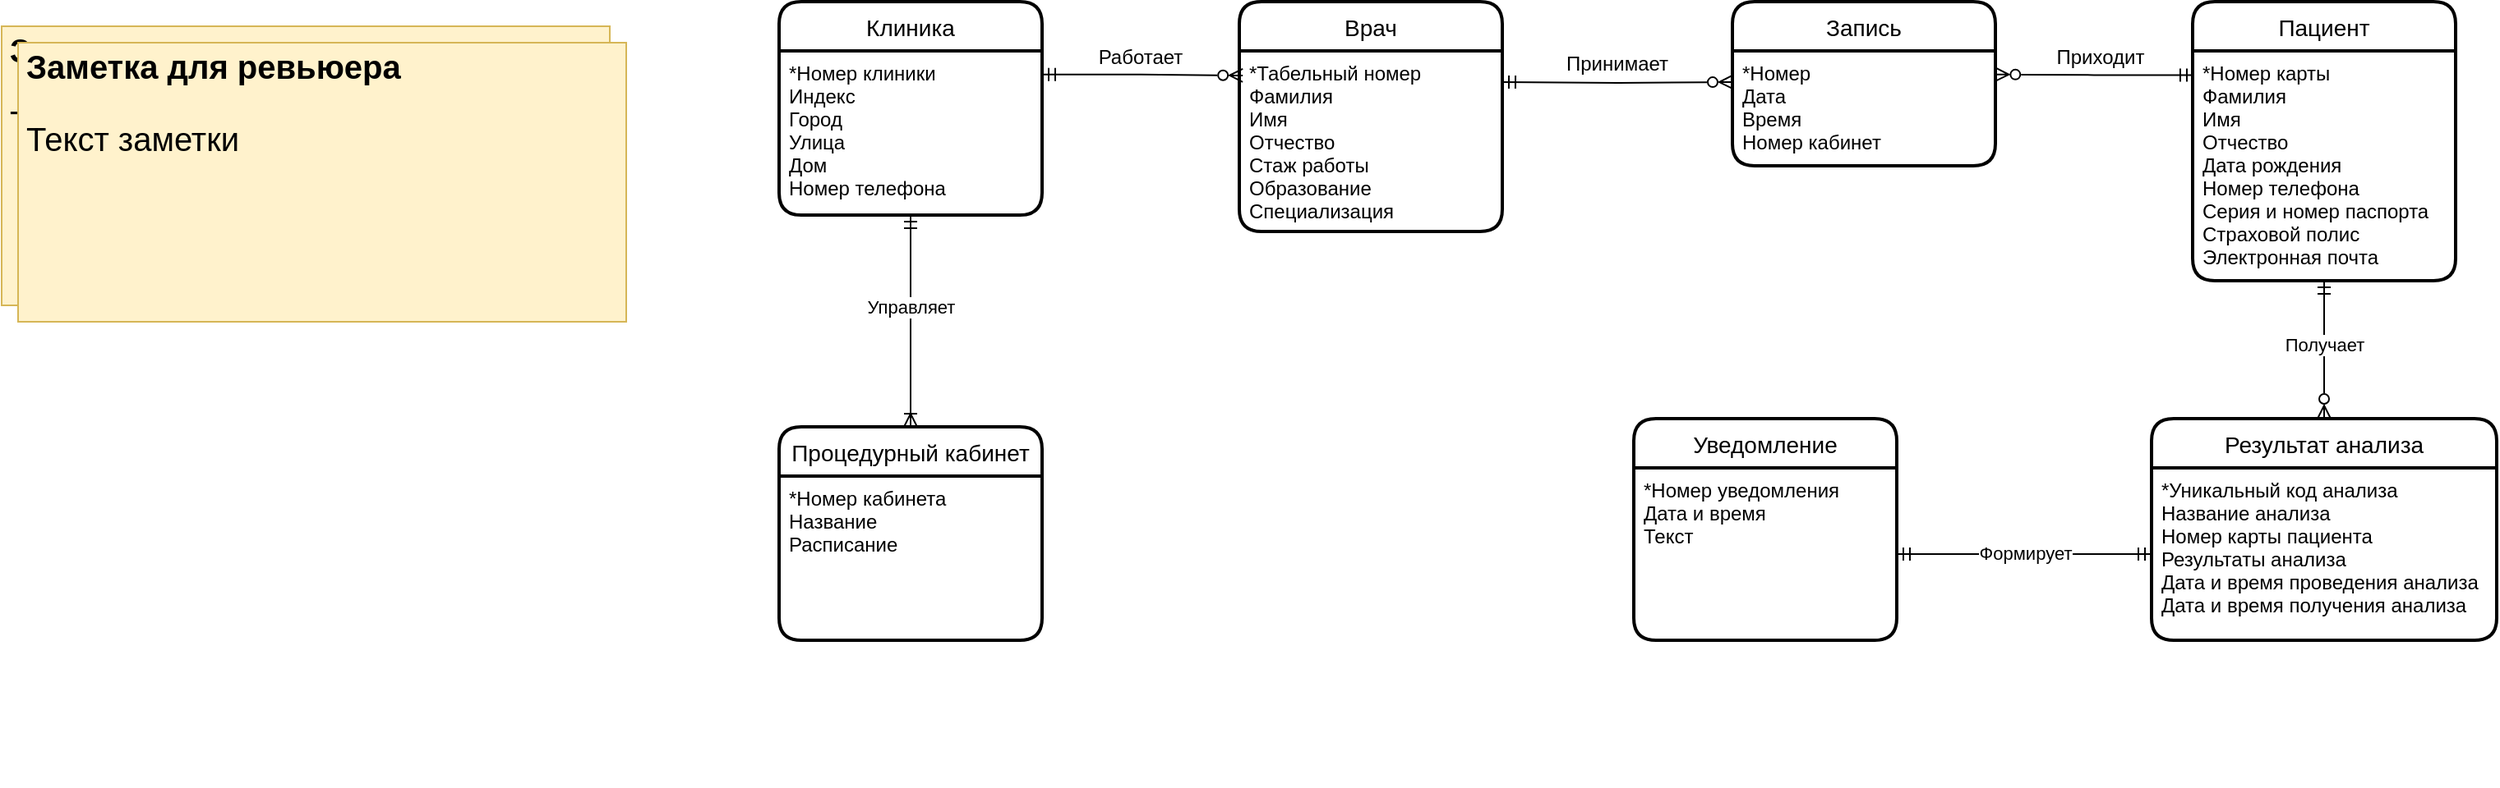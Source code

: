<mxfile version="21.6.1" type="device">
  <diagram id="xrxMtvPM4jD022jB3djA" name="ER модель">
    <mxGraphModel dx="2426" dy="865" grid="1" gridSize="10" guides="1" tooltips="1" connect="1" arrows="1" fold="1" page="1" pageScale="1" pageWidth="827" pageHeight="1169" math="0" shadow="0">
      <root>
        <mxCell id="0" />
        <mxCell id="1" parent="0" />
        <mxCell id="iiYwfUWWMAuivROCwT6N-1" style="edgeStyle=orthogonalEdgeStyle;rounded=0;orthogonalLoop=1;jettySize=auto;html=1;entryX=0.013;entryY=0.136;entryDx=0;entryDy=0;fontSize=11;startArrow=ERmandOne;startFill=0;endArrow=ERzeroToMany;endFill=0;exitX=1;exitY=0.144;exitDx=0;exitDy=0;exitPerimeter=0;entryPerimeter=0;" parent="1" source="iiYwfUWWMAuivROCwT6N-3" target="iiYwfUWWMAuivROCwT6N-5" edge="1">
          <mxGeometry relative="1" as="geometry" />
        </mxCell>
        <mxCell id="iiYwfUWWMAuivROCwT6N-2" value="Клиника" style="swimlane;childLayout=stackLayout;horizontal=1;startSize=30;horizontalStack=0;rounded=1;fontSize=14;fontStyle=0;strokeWidth=2;resizeParent=0;resizeLast=1;shadow=0;dashed=0;align=center;" parent="1" vertex="1">
          <mxGeometry x="60" y="41" width="160" height="130" as="geometry" />
        </mxCell>
        <mxCell id="iiYwfUWWMAuivROCwT6N-3" value="*Номер клиники&#xa;Индекс&#xa;Город&#xa;Улица&#xa;Дом&#xa;Номер телефона" style="align=left;strokeColor=none;fillColor=none;spacingLeft=4;fontSize=12;verticalAlign=top;resizable=0;rotatable=0;part=1;" parent="iiYwfUWWMAuivROCwT6N-2" vertex="1">
          <mxGeometry y="30" width="160" height="100" as="geometry" />
        </mxCell>
        <mxCell id="iiYwfUWWMAuivROCwT6N-4" value="Врач" style="swimlane;childLayout=stackLayout;horizontal=1;startSize=30;horizontalStack=0;rounded=1;fontSize=14;fontStyle=0;strokeWidth=2;resizeParent=0;resizeLast=1;shadow=0;dashed=0;align=center;" parent="1" vertex="1">
          <mxGeometry x="340" y="41" width="160" height="140" as="geometry" />
        </mxCell>
        <mxCell id="iiYwfUWWMAuivROCwT6N-5" value="*Табельный номер&#xa;Фамилия&#xa;Имя&#xa;Отчество &#xa;Стаж работы&#xa;Образование&#xa;Специализация" style="align=left;strokeColor=none;fillColor=none;spacingLeft=4;fontSize=12;verticalAlign=top;resizable=0;rotatable=0;part=1;" parent="iiYwfUWWMAuivROCwT6N-4" vertex="1">
          <mxGeometry y="30" width="160" height="110" as="geometry" />
        </mxCell>
        <mxCell id="iiYwfUWWMAuivROCwT6N-6" value="Пациент" style="swimlane;childLayout=stackLayout;horizontal=1;startSize=30;horizontalStack=0;rounded=1;fontSize=14;fontStyle=0;strokeWidth=2;resizeParent=0;resizeLast=1;shadow=0;dashed=0;align=center;" parent="1" vertex="1">
          <mxGeometry x="920" y="41" width="160" height="170" as="geometry" />
        </mxCell>
        <mxCell id="iiYwfUWWMAuivROCwT6N-7" value="*Номер карты&#xa;Фамилия&#xa;Имя &#xa;Отчество&#xa;Дата рождения&#xa;Номер телефона&#xa;Серия и номер паспорта&#xa;Страховой полис&#xa;Электронная почта" style="align=left;strokeColor=none;fillColor=none;spacingLeft=4;fontSize=12;verticalAlign=top;resizable=0;rotatable=0;part=1;" parent="iiYwfUWWMAuivROCwT6N-6" vertex="1">
          <mxGeometry y="30" width="160" height="140" as="geometry" />
        </mxCell>
        <mxCell id="iiYwfUWWMAuivROCwT6N-8" value="Запись" style="swimlane;childLayout=stackLayout;horizontal=1;startSize=30;horizontalStack=0;rounded=1;fontSize=14;fontStyle=0;strokeWidth=2;resizeParent=0;resizeLast=1;shadow=0;dashed=0;align=center;" parent="1" vertex="1">
          <mxGeometry x="640" y="41" width="160" height="100" as="geometry" />
        </mxCell>
        <mxCell id="iiYwfUWWMAuivROCwT6N-9" value="*Номер&#xa;Дата&#xa;Время&#xa;Номер кабинет" style="align=left;strokeColor=none;fillColor=none;spacingLeft=4;fontSize=12;verticalAlign=top;resizable=0;rotatable=0;part=1;" parent="iiYwfUWWMAuivROCwT6N-8" vertex="1">
          <mxGeometry y="30" width="160" height="70" as="geometry" />
        </mxCell>
        <mxCell id="iiYwfUWWMAuivROCwT6N-10" style="edgeStyle=orthogonalEdgeStyle;rounded=0;orthogonalLoop=1;jettySize=auto;html=1;entryX=1.001;entryY=0.205;entryDx=0;entryDy=0;fontSize=11;startArrow=ERmandOne;startFill=0;endArrow=ERzeroToMany;endFill=0;exitX=0.003;exitY=0.105;exitDx=0;exitDy=0;entryPerimeter=0;exitPerimeter=0;" parent="1" source="iiYwfUWWMAuivROCwT6N-7" target="iiYwfUWWMAuivROCwT6N-9" edge="1">
          <mxGeometry relative="1" as="geometry" />
        </mxCell>
        <mxCell id="iiYwfUWWMAuivROCwT6N-11" style="edgeStyle=orthogonalEdgeStyle;rounded=0;orthogonalLoop=1;jettySize=auto;html=1;entryX=0;entryY=0.271;entryDx=0;entryDy=0;fontSize=11;startArrow=ERmandOne;startFill=0;endArrow=ERzeroToMany;endFill=0;entryPerimeter=0;" parent="1" target="iiYwfUWWMAuivROCwT6N-9" edge="1">
          <mxGeometry relative="1" as="geometry">
            <mxPoint x="500" y="90" as="sourcePoint" />
          </mxGeometry>
        </mxCell>
        <mxCell id="iiYwfUWWMAuivROCwT6N-12" value="&lt;font style=&quot;font-size: 12px;&quot;&gt;Работает&lt;/font&gt;" style="text;html=1;strokeColor=none;fillColor=none;align=center;verticalAlign=middle;whiteSpace=wrap;rounded=0;fontSize=20;" parent="1" vertex="1">
          <mxGeometry x="250" y="56" width="60" height="30" as="geometry" />
        </mxCell>
        <mxCell id="iiYwfUWWMAuivROCwT6N-13" value="&lt;font style=&quot;font-size: 12px;&quot;&gt;Принимает&lt;/font&gt;" style="text;html=1;strokeColor=none;fillColor=none;align=center;verticalAlign=middle;whiteSpace=wrap;rounded=0;fontSize=20;" parent="1" vertex="1">
          <mxGeometry x="540" y="60" width="60" height="30" as="geometry" />
        </mxCell>
        <mxCell id="iiYwfUWWMAuivROCwT6N-14" value="&lt;font style=&quot;font-size: 12px;&quot;&gt;Приходит&lt;/font&gt;" style="text;html=1;strokeColor=none;fillColor=none;align=center;verticalAlign=middle;whiteSpace=wrap;rounded=0;fontSize=20;" parent="1" vertex="1">
          <mxGeometry x="834" y="56" width="60" height="30" as="geometry" />
        </mxCell>
        <mxCell id="KnXhWLsjRR2sbLutsC09-1" value="Процедурный кабинет" style="swimlane;childLayout=stackLayout;horizontal=1;startSize=30;horizontalStack=0;rounded=1;fontSize=14;fontStyle=0;strokeWidth=2;resizeParent=0;resizeLast=1;shadow=0;dashed=0;align=center;" parent="1" vertex="1">
          <mxGeometry x="60" y="300" width="160" height="130" as="geometry" />
        </mxCell>
        <mxCell id="KnXhWLsjRR2sbLutsC09-2" value="*Номер кабинета&#xa;Название&#xa;Расписание" style="align=left;strokeColor=none;fillColor=none;spacingLeft=4;fontSize=12;verticalAlign=top;resizable=0;rotatable=0;part=1;" parent="KnXhWLsjRR2sbLutsC09-1" vertex="1">
          <mxGeometry y="30" width="160" height="100" as="geometry" />
        </mxCell>
        <mxCell id="KnXhWLsjRR2sbLutsC09-7" style="edgeStyle=orthogonalEdgeStyle;rounded=0;orthogonalLoop=1;jettySize=auto;html=1;entryX=0.5;entryY=0;entryDx=0;entryDy=0;fontSize=11;startArrow=ERmandOne;startFill=0;endArrow=ERoneToMany;endFill=0;exitX=0.5;exitY=1;exitDx=0;exitDy=0;" parent="1" source="iiYwfUWWMAuivROCwT6N-3" edge="1" target="KnXhWLsjRR2sbLutsC09-1">
          <mxGeometry relative="1" as="geometry">
            <mxPoint x="20" y="236" as="sourcePoint" />
            <mxPoint x="140" y="260" as="targetPoint" />
          </mxGeometry>
        </mxCell>
        <mxCell id="KnXhWLsjRR2sbLutsC09-8" value="Управляет" style="edgeLabel;html=1;align=center;verticalAlign=middle;resizable=0;points=[];" parent="KnXhWLsjRR2sbLutsC09-7" vertex="1" connectable="0">
          <mxGeometry x="-0.196" relative="1" as="geometry">
            <mxPoint y="4" as="offset" />
          </mxGeometry>
        </mxCell>
        <mxCell id="KnXhWLsjRR2sbLutsC09-16" value="Уведомление" style="swimlane;childLayout=stackLayout;horizontal=1;startSize=30;horizontalStack=0;rounded=1;fontSize=14;fontStyle=0;strokeWidth=2;resizeParent=0;resizeLast=1;shadow=0;dashed=0;align=center;" parent="1" vertex="1">
          <mxGeometry x="580" y="295" width="160" height="135" as="geometry" />
        </mxCell>
        <mxCell id="KnXhWLsjRR2sbLutsC09-17" value="*Номер уведомления&#xa;Дата и время&#xa;Текст" style="align=left;strokeColor=none;fillColor=none;spacingLeft=4;fontSize=12;verticalAlign=top;resizable=0;rotatable=0;part=1;" parent="KnXhWLsjRR2sbLutsC09-16" vertex="1">
          <mxGeometry y="30" width="160" height="105" as="geometry" />
        </mxCell>
        <mxCell id="KnXhWLsjRR2sbLutsC09-18" value="Результат анализа" style="swimlane;childLayout=stackLayout;horizontal=1;startSize=30;horizontalStack=0;rounded=1;fontSize=14;fontStyle=0;strokeWidth=2;resizeParent=0;resizeLast=1;shadow=0;dashed=0;align=center;" parent="1" vertex="1">
          <mxGeometry x="895" y="295" width="210" height="135" as="geometry" />
        </mxCell>
        <mxCell id="KnXhWLsjRR2sbLutsC09-19" value="*Уникальный код анализа&#xa;Название анализа&#xa;Номер карты пациента&#xa;Результаты анализа&#xa;Дата и время проведения анализа&#xa;Дата и время получения анализа" style="align=left;strokeColor=none;fillColor=none;spacingLeft=4;fontSize=12;verticalAlign=top;resizable=0;rotatable=0;part=1;" parent="KnXhWLsjRR2sbLutsC09-18" vertex="1">
          <mxGeometry y="30" width="210" height="105" as="geometry" />
        </mxCell>
        <mxCell id="KnXhWLsjRR2sbLutsC09-20" style="edgeStyle=orthogonalEdgeStyle;rounded=0;orthogonalLoop=1;jettySize=auto;html=1;fontSize=11;startArrow=ERmandOne;startFill=0;endArrow=ERmandOne;endFill=0;entryX=1;entryY=0.5;entryDx=0;entryDy=0;exitX=0;exitY=0.5;exitDx=0;exitDy=0;" parent="1" source="KnXhWLsjRR2sbLutsC09-19" target="KnXhWLsjRR2sbLutsC09-17" edge="1">
          <mxGeometry relative="1" as="geometry">
            <mxPoint x="420" y="582.5" as="sourcePoint" />
            <mxPoint x="280" y="610" as="targetPoint" />
            <Array as="points" />
          </mxGeometry>
        </mxCell>
        <mxCell id="KnXhWLsjRR2sbLutsC09-21" value="Формирует" style="edgeLabel;html=1;align=center;verticalAlign=middle;resizable=0;points=[];" parent="1" vertex="1" connectable="0">
          <mxGeometry x="239.996" y="518.999" as="geometry">
            <mxPoint x="578" y="-142" as="offset" />
          </mxGeometry>
        </mxCell>
        <mxCell id="KnXhWLsjRR2sbLutsC09-22" style="edgeStyle=orthogonalEdgeStyle;rounded=0;orthogonalLoop=1;jettySize=auto;html=1;fontSize=11;startArrow=ERmandOne;startFill=0;endArrow=ERzeroToMany;endFill=0;entryX=0.5;entryY=0;entryDx=0;entryDy=0;exitX=0.5;exitY=1;exitDx=0;exitDy=0;" parent="1" source="iiYwfUWWMAuivROCwT6N-7" target="KnXhWLsjRR2sbLutsC09-18" edge="1">
          <mxGeometry relative="1" as="geometry">
            <mxPoint x="530" y="525.5" as="sourcePoint" />
            <mxPoint x="530" y="582.5" as="targetPoint" />
            <Array as="points" />
          </mxGeometry>
        </mxCell>
        <mxCell id="KnXhWLsjRR2sbLutsC09-23" value="Получает" style="edgeLabel;html=1;align=center;verticalAlign=middle;resizable=0;points=[];" parent="1" vertex="1" connectable="0">
          <mxGeometry x="999.996" y="249.999" as="geometry" />
        </mxCell>
        <mxCell id="q6osvRR6M3RbQy0CR4TK-1" value="&lt;h1 style=&quot;font-size: 20px;&quot;&gt;&lt;font style=&quot;font-size: 20px;&quot;&gt;Заметка для ревьюера&lt;/font&gt;&lt;/h1&gt;&lt;p style=&quot;font-size: 20px;&quot;&gt;&lt;font style=&quot;font-size: 20px;&quot;&gt;Текст заметки&lt;/font&gt;&lt;/p&gt;" style="text;html=1;strokeColor=#d6b656;fillColor=#fff2cc;spacing=5;spacingTop=-20;whiteSpace=wrap;overflow=hidden;rounded=0;fontSize=20;" vertex="1" parent="1">
          <mxGeometry x="-413" y="56" width="370" height="170" as="geometry" />
        </mxCell>
        <mxCell id="q6osvRR6M3RbQy0CR4TK-2" value="&lt;h1 style=&quot;font-size: 20px;&quot;&gt;&lt;font style=&quot;font-size: 20px;&quot;&gt;Заметка для ревьюера&lt;/font&gt;&lt;/h1&gt;&lt;p style=&quot;font-size: 20px;&quot;&gt;&lt;font style=&quot;font-size: 20px;&quot;&gt;Текст заметки&lt;/font&gt;&lt;/p&gt;" style="text;html=1;strokeColor=#d6b656;fillColor=#fff2cc;spacing=5;spacingTop=-20;whiteSpace=wrap;overflow=hidden;rounded=0;fontSize=20;" vertex="1" parent="1">
          <mxGeometry x="-403" y="66" width="370" height="170" as="geometry" />
        </mxCell>
      </root>
    </mxGraphModel>
  </diagram>
</mxfile>
